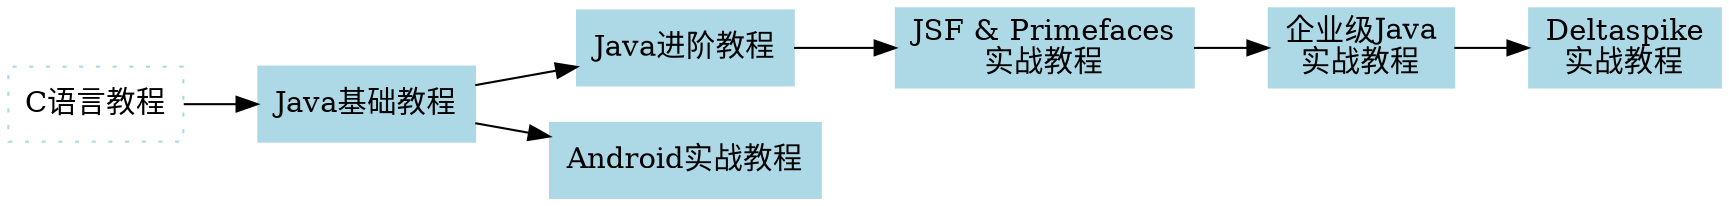 //usr/bin/dot
digraph G{
    rankdir=LR;
    node[shape=box,style=filled,color=lightblue];
    c[label="C语言教程",style=dotted];
    java_basic[label="Java基础教程"];
    java_advanced[label="Java进阶教程"];
    jsf[label="JSF & Primefaces\n实战教程"];
    cdi[label="企业级Java\n实战教程"];
    deltaspike[label="Deltaspike\n实战教程"];
    android[label="Android实战教程"];

    c->java_basic->java_advanced->jsf->cdi->deltaspike;
    java_basic->android;
}
